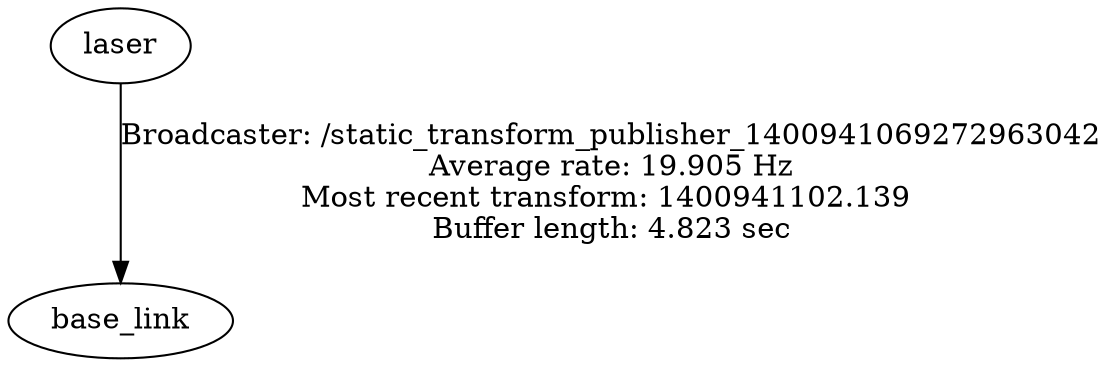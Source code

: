 digraph G {
"laser" -> "base_link"[label="Broadcaster: /static_transform_publisher_1400941069272963042\nAverage rate: 19.905 Hz\nMost recent transform: 1400941102.139 \nBuffer length: 4.823 sec\n"];
}